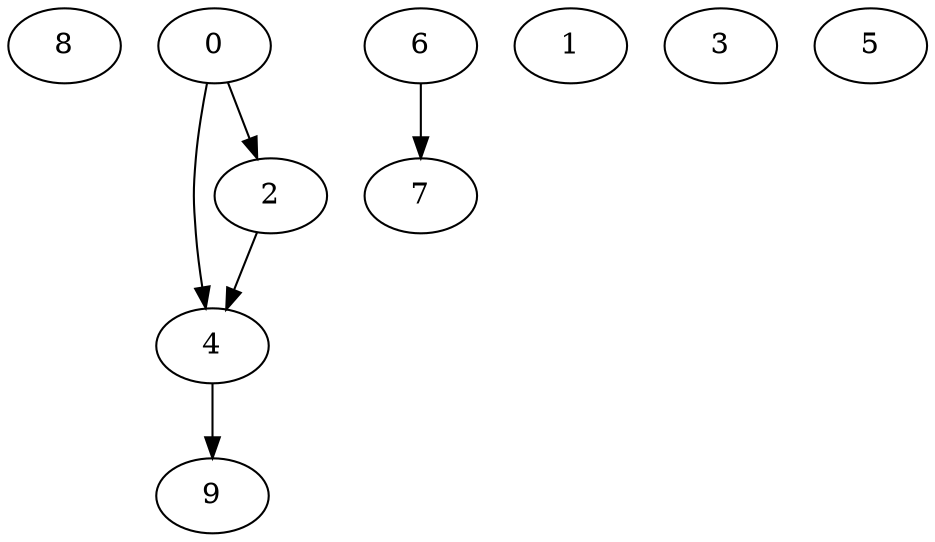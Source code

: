 digraph "Random_Nodes_10_Density_0.50_CCR_0.10_WeightType_Random_GB" {
	8 [Weight=49, Start=49, Processor=3];
	9 [Weight=11, Start=77, Processor=0];
	7 [Weight=55, Start=33, Processor=1];
	1 [Weight=49, Start=0, Processor=3];
	3 [Weight=55, Start=33, Processor=2];
	5 [Weight=33, Start=0, Processor=2];
	6 [Weight=33, Start=0, Processor=1];
	4 [Weight=11, Start=66, Processor=0];
	2 [Weight=44, Start=22, Processor=0];
	0 [Weight=22, Start=0, Processor=0];
	0 -> 2 [Weight=10];
	0 -> 4 [Weight=5];
	2 -> 4 [Weight=9];
	4 -> 9 [Weight=3];
	6 -> 7 [Weight=9];
}